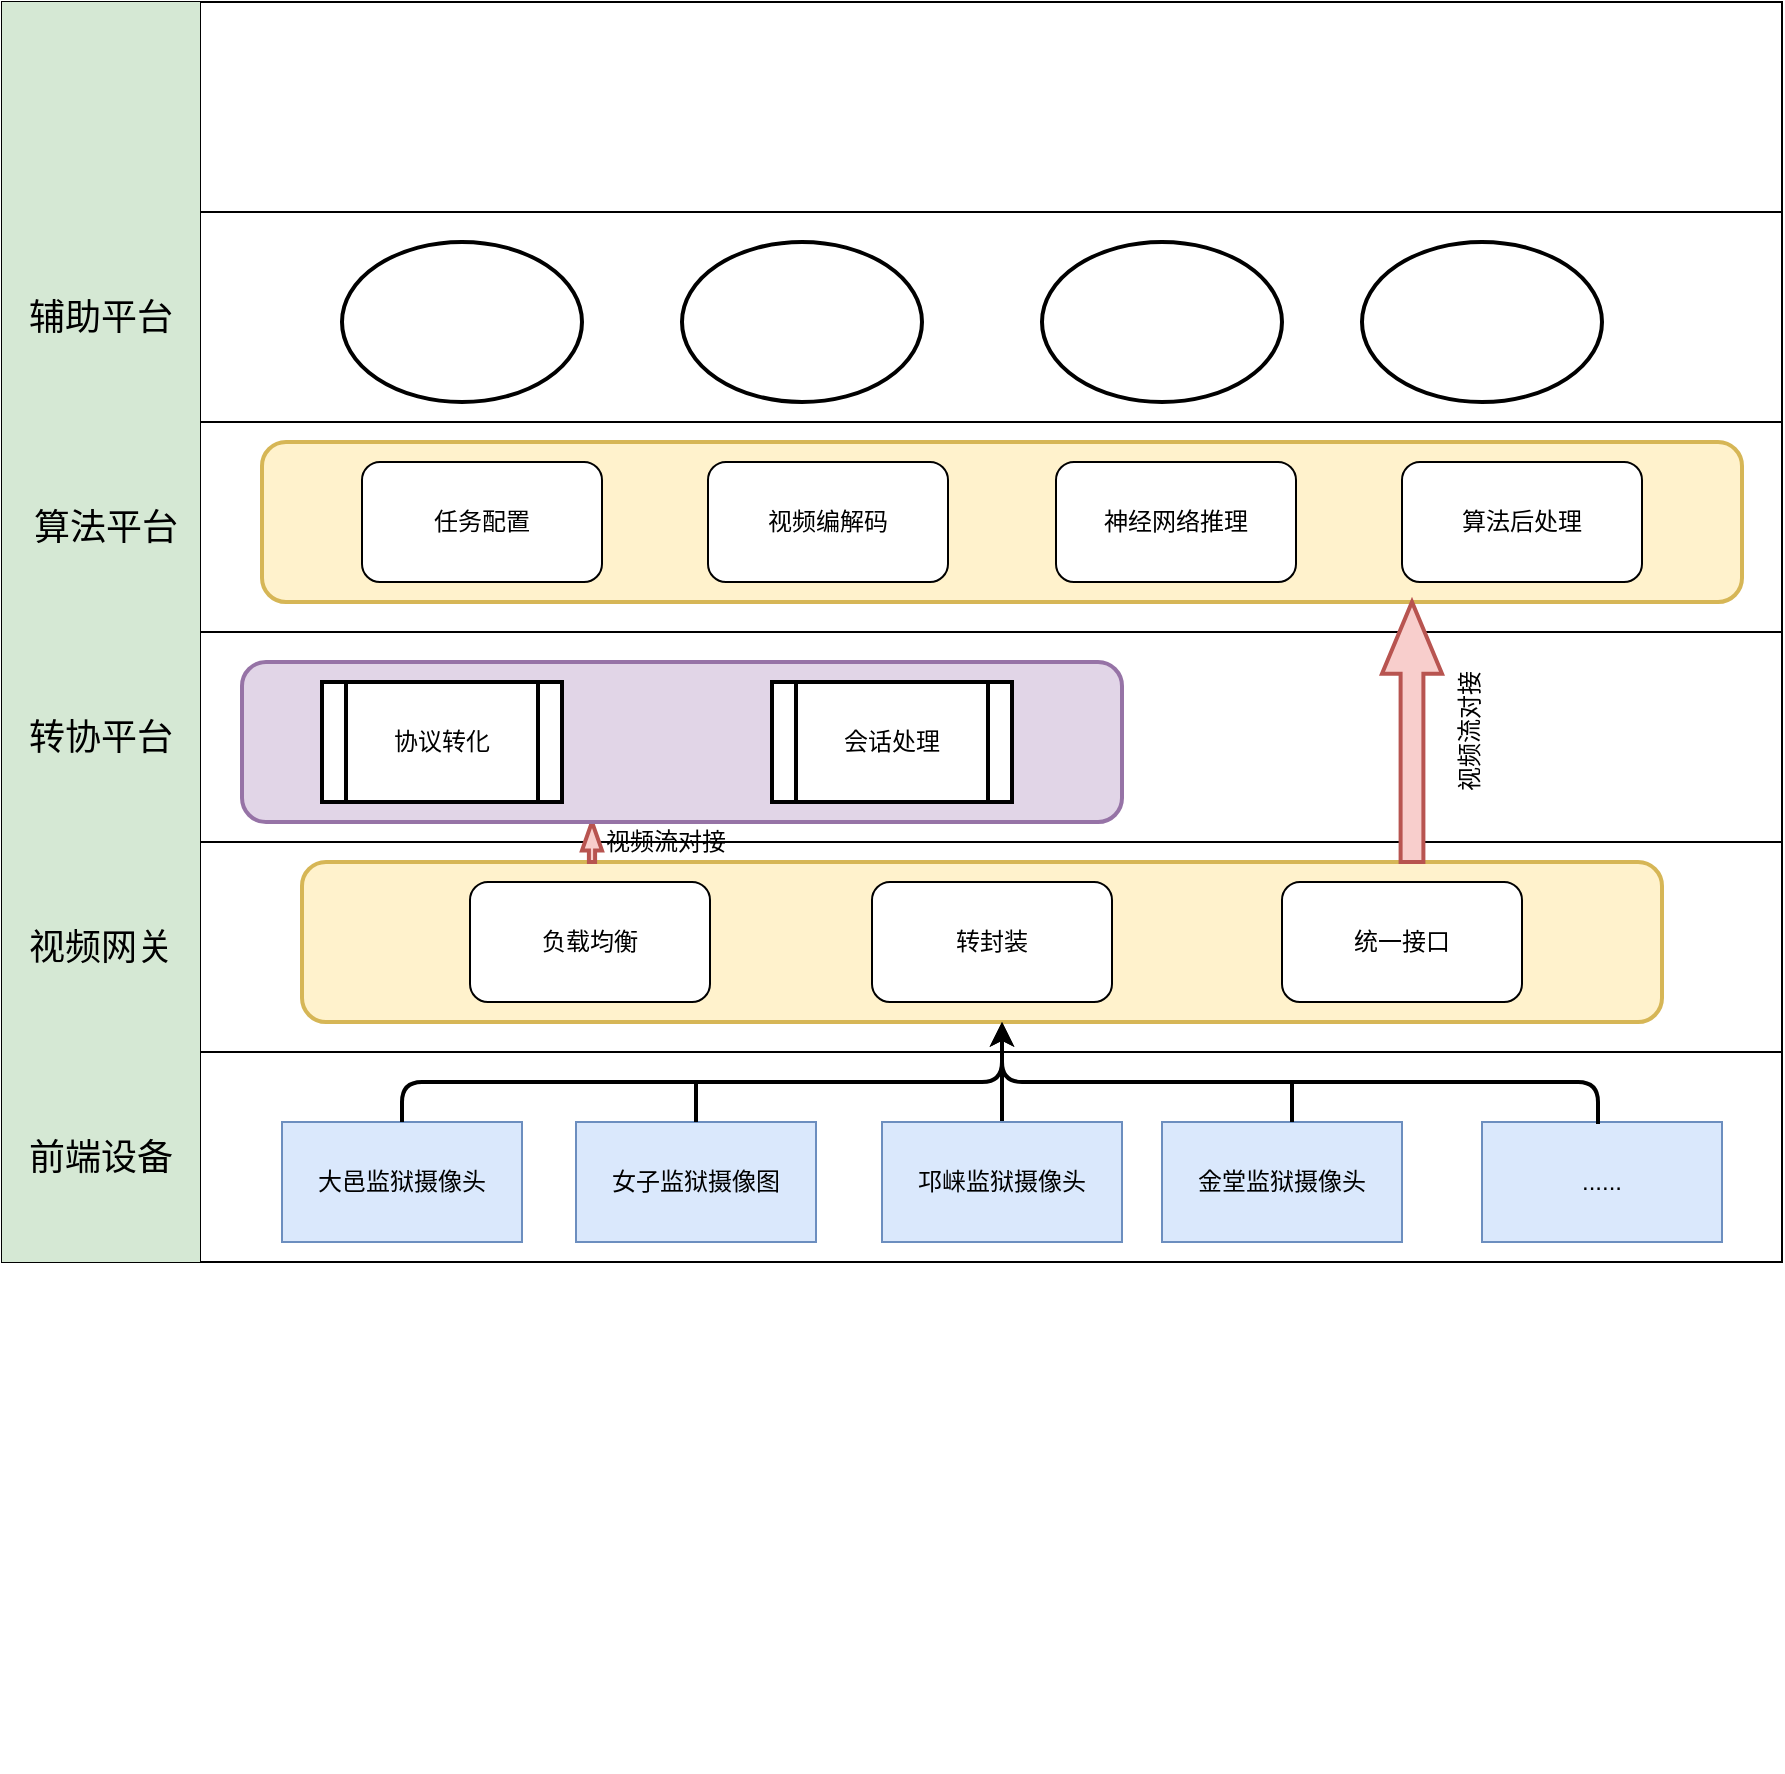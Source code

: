 <mxfile version="14.2.7" type="github">
  <diagram id="D-2z_8_pgRPWBL79dO9q" name="Page-1">
    <mxGraphModel dx="1188" dy="641" grid="1" gridSize="10" guides="1" tooltips="1" connect="1" arrows="1" fold="1" page="1" pageScale="1" pageWidth="827" pageHeight="1169" math="0" shadow="0">
      <root>
        <mxCell id="0" />
        <mxCell id="1" parent="0" />
        <mxCell id="4eO-JoHs9PXRpzJO3EP--6" value="" style="shape=table;html=1;whiteSpace=wrap;startSize=0;container=1;collapsible=0;childLayout=tableLayout;" vertex="1" parent="1">
          <mxGeometry x="60" y="70" width="890" height="630" as="geometry" />
        </mxCell>
        <mxCell id="4eO-JoHs9PXRpzJO3EP--7" value="" style="shape=partialRectangle;html=1;whiteSpace=wrap;collapsible=0;dropTarget=0;pointerEvents=0;top=0;left=0;bottom=0;right=0;points=[[0,0.5],[1,0.5]];portConstraint=eastwest;fillColor=none;sketch=0;" vertex="1" parent="4eO-JoHs9PXRpzJO3EP--6">
          <mxGeometry width="890" height="105" as="geometry" />
        </mxCell>
        <mxCell id="4eO-JoHs9PXRpzJO3EP--8" value="" style="shape=partialRectangle;html=1;whiteSpace=wrap;connectable=0;overflow=hidden;fillColor=#d5e8d4;top=0;left=0;bottom=0;right=0;strokeColor=#82b366;" vertex="1" parent="4eO-JoHs9PXRpzJO3EP--7">
          <mxGeometry width="99" height="105" as="geometry" />
        </mxCell>
        <mxCell id="4eO-JoHs9PXRpzJO3EP--9" value="" style="shape=partialRectangle;html=1;whiteSpace=wrap;connectable=0;overflow=hidden;fillColor=none;top=0;left=0;bottom=0;right=0;" vertex="1" parent="4eO-JoHs9PXRpzJO3EP--7">
          <mxGeometry x="99" width="791" height="105" as="geometry" />
        </mxCell>
        <mxCell id="4eO-JoHs9PXRpzJO3EP--10" value="" style="shape=partialRectangle;html=1;whiteSpace=wrap;collapsible=0;dropTarget=0;pointerEvents=0;fillColor=none;top=0;left=0;bottom=0;right=0;points=[[0,0.5],[1,0.5]];portConstraint=eastwest;" vertex="1" parent="4eO-JoHs9PXRpzJO3EP--6">
          <mxGeometry y="105" width="890" height="105" as="geometry" />
        </mxCell>
        <mxCell id="4eO-JoHs9PXRpzJO3EP--11" value="&lt;font style=&quot;font-size: 18px&quot;&gt;辅助平台&lt;/font&gt;" style="shape=partialRectangle;html=1;whiteSpace=wrap;connectable=0;overflow=hidden;fillColor=#d5e8d4;top=0;left=0;bottom=0;right=0;strokeColor=#82b366;" vertex="1" parent="4eO-JoHs9PXRpzJO3EP--10">
          <mxGeometry width="99" height="105" as="geometry" />
        </mxCell>
        <mxCell id="4eO-JoHs9PXRpzJO3EP--12" value="" style="shape=partialRectangle;html=1;whiteSpace=wrap;connectable=0;overflow=hidden;fillColor=none;top=0;left=0;bottom=0;right=0;" vertex="1" parent="4eO-JoHs9PXRpzJO3EP--10">
          <mxGeometry x="99" width="791" height="105" as="geometry" />
        </mxCell>
        <mxCell id="4eO-JoHs9PXRpzJO3EP--13" value="" style="shape=partialRectangle;html=1;whiteSpace=wrap;collapsible=0;dropTarget=0;pointerEvents=0;fillColor=none;top=0;left=0;bottom=0;right=0;points=[[0,0.5],[1,0.5]];portConstraint=eastwest;" vertex="1" parent="4eO-JoHs9PXRpzJO3EP--6">
          <mxGeometry y="210" width="890" height="105" as="geometry" />
        </mxCell>
        <mxCell id="4eO-JoHs9PXRpzJO3EP--14" value="&lt;font style=&quot;font-size: 18px&quot;&gt;&amp;nbsp;算法平台&lt;/font&gt;" style="shape=partialRectangle;html=1;whiteSpace=wrap;connectable=0;overflow=hidden;fillColor=#d5e8d4;top=0;left=0;bottom=0;right=0;strokeColor=#82b366;" vertex="1" parent="4eO-JoHs9PXRpzJO3EP--13">
          <mxGeometry width="99" height="105" as="geometry" />
        </mxCell>
        <mxCell id="4eO-JoHs9PXRpzJO3EP--15" value="" style="shape=partialRectangle;html=1;whiteSpace=wrap;connectable=0;overflow=hidden;fillColor=none;top=0;left=0;bottom=0;right=0;" vertex="1" parent="4eO-JoHs9PXRpzJO3EP--13">
          <mxGeometry x="99" width="791" height="105" as="geometry" />
        </mxCell>
        <mxCell id="4eO-JoHs9PXRpzJO3EP--16" value="" style="shape=partialRectangle;html=1;whiteSpace=wrap;collapsible=0;dropTarget=0;pointerEvents=0;fillColor=none;top=0;left=0;bottom=0;right=0;points=[[0,0.5],[1,0.5]];portConstraint=eastwest;" vertex="1" parent="4eO-JoHs9PXRpzJO3EP--6">
          <mxGeometry y="315" width="890" height="105" as="geometry" />
        </mxCell>
        <mxCell id="4eO-JoHs9PXRpzJO3EP--17" value="&lt;font style=&quot;font-size: 18px&quot;&gt;转协平台&lt;/font&gt;" style="shape=partialRectangle;html=1;whiteSpace=wrap;connectable=0;overflow=hidden;fillColor=#d5e8d4;top=0;left=0;bottom=0;right=0;strokeColor=#82b366;" vertex="1" parent="4eO-JoHs9PXRpzJO3EP--16">
          <mxGeometry width="99" height="105" as="geometry" />
        </mxCell>
        <mxCell id="4eO-JoHs9PXRpzJO3EP--18" value="" style="shape=partialRectangle;html=1;whiteSpace=wrap;connectable=0;overflow=hidden;fillColor=none;top=0;left=0;bottom=0;right=0;" vertex="1" parent="4eO-JoHs9PXRpzJO3EP--16">
          <mxGeometry x="99" width="791" height="105" as="geometry" />
        </mxCell>
        <mxCell id="4eO-JoHs9PXRpzJO3EP--19" value="" style="shape=partialRectangle;html=1;whiteSpace=wrap;collapsible=0;dropTarget=0;pointerEvents=0;fillColor=none;top=0;left=0;bottom=0;right=0;points=[[0,0.5],[1,0.5]];portConstraint=eastwest;" vertex="1" parent="4eO-JoHs9PXRpzJO3EP--6">
          <mxGeometry y="420" width="890" height="105" as="geometry" />
        </mxCell>
        <mxCell id="4eO-JoHs9PXRpzJO3EP--20" value="&lt;font style=&quot;font-size: 18px&quot;&gt;视频网关&lt;/font&gt;" style="shape=partialRectangle;html=1;whiteSpace=wrap;connectable=0;overflow=hidden;fillColor=#d5e8d4;top=0;left=0;bottom=0;right=0;strokeColor=#82b366;" vertex="1" parent="4eO-JoHs9PXRpzJO3EP--19">
          <mxGeometry width="99" height="105" as="geometry" />
        </mxCell>
        <mxCell id="4eO-JoHs9PXRpzJO3EP--21" value="" style="shape=partialRectangle;html=1;whiteSpace=wrap;connectable=0;overflow=hidden;fillColor=none;top=0;left=0;bottom=0;right=0;" vertex="1" parent="4eO-JoHs9PXRpzJO3EP--19">
          <mxGeometry x="99" width="791" height="105" as="geometry" />
        </mxCell>
        <mxCell id="4eO-JoHs9PXRpzJO3EP--22" value="" style="shape=partialRectangle;html=1;whiteSpace=wrap;collapsible=0;dropTarget=0;pointerEvents=0;fillColor=none;top=0;left=0;bottom=0;right=0;points=[[0,0.5],[1,0.5]];portConstraint=eastwest;" vertex="1" parent="4eO-JoHs9PXRpzJO3EP--6">
          <mxGeometry y="525" width="890" height="105" as="geometry" />
        </mxCell>
        <mxCell id="4eO-JoHs9PXRpzJO3EP--23" value="&lt;font style=&quot;font-size: 18px&quot;&gt;前端设备&lt;/font&gt;" style="shape=partialRectangle;html=1;whiteSpace=wrap;connectable=0;overflow=hidden;fillColor=#d5e8d4;top=0;left=0;bottom=0;right=0;strokeColor=#82b366;" vertex="1" parent="4eO-JoHs9PXRpzJO3EP--22">
          <mxGeometry width="99" height="105" as="geometry" />
        </mxCell>
        <mxCell id="4eO-JoHs9PXRpzJO3EP--24" value="" style="shape=partialRectangle;html=1;whiteSpace=wrap;connectable=0;overflow=hidden;fillColor=none;top=0;left=0;bottom=0;right=0;" vertex="1" parent="4eO-JoHs9PXRpzJO3EP--22">
          <mxGeometry x="99" width="791" height="105" as="geometry" />
        </mxCell>
        <mxCell id="4eO-JoHs9PXRpzJO3EP--25" value="" style="group" vertex="1" connectable="0" parent="1">
          <mxGeometry x="180" y="680" width="560" height="275" as="geometry" />
        </mxCell>
        <mxCell id="4eO-JoHs9PXRpzJO3EP--1" value="大邑监狱摄像头" style="rounded=0;whiteSpace=wrap;html=1;fillColor=#dae8fc;strokeColor=#6c8ebf;" vertex="1" parent="4eO-JoHs9PXRpzJO3EP--25">
          <mxGeometry x="20" y="-50" width="120" height="60" as="geometry" />
        </mxCell>
        <mxCell id="4eO-JoHs9PXRpzJO3EP--2" value="女子监狱摄像图" style="rounded=0;whiteSpace=wrap;html=1;fillColor=#dae8fc;strokeColor=#6c8ebf;" vertex="1" parent="4eO-JoHs9PXRpzJO3EP--25">
          <mxGeometry x="167" y="-50" width="120" height="60" as="geometry" />
        </mxCell>
        <mxCell id="4eO-JoHs9PXRpzJO3EP--4" value="金堂监狱摄像头" style="rounded=0;whiteSpace=wrap;html=1;fillColor=#dae8fc;strokeColor=#6c8ebf;" vertex="1" parent="4eO-JoHs9PXRpzJO3EP--25">
          <mxGeometry x="460" y="-50" width="120" height="60" as="geometry" />
        </mxCell>
        <mxCell id="4eO-JoHs9PXRpzJO3EP--37" value="" style="line;strokeWidth=2;direction=south;html=1;perimeter=backbonePerimeter;points=[];outlineConnect=0;" vertex="1" parent="4eO-JoHs9PXRpzJO3EP--25">
          <mxGeometry x="222" y="-70" width="10" height="20" as="geometry" />
        </mxCell>
        <mxCell id="4eO-JoHs9PXRpzJO3EP--34" value="......" style="rounded=0;whiteSpace=wrap;html=1;fillColor=#dae8fc;strokeColor=#6c8ebf;" vertex="1" parent="1">
          <mxGeometry x="800" y="630" width="120" height="60" as="geometry" />
        </mxCell>
        <mxCell id="4eO-JoHs9PXRpzJO3EP--41" value="" style="line;strokeWidth=2;direction=south;html=1;perimeter=backbonePerimeter;points=[];outlineConnect=0;" vertex="1" parent="1">
          <mxGeometry x="700" y="610" width="10" height="20" as="geometry" />
        </mxCell>
        <mxCell id="4eO-JoHs9PXRpzJO3EP--42" value="" style="rounded=1;whiteSpace=wrap;html=1;strokeWidth=2;fillColor=#fff2cc;strokeColor=#d6b656;" vertex="1" parent="1">
          <mxGeometry x="210" y="500" width="680" height="80" as="geometry" />
        </mxCell>
        <mxCell id="4eO-JoHs9PXRpzJO3EP--31" value="负载均衡" style="rounded=1;whiteSpace=wrap;html=1;" vertex="1" parent="1">
          <mxGeometry x="294" y="510" width="120" height="60" as="geometry" />
        </mxCell>
        <mxCell id="4eO-JoHs9PXRpzJO3EP--32" value="转封装" style="rounded=1;whiteSpace=wrap;html=1;" vertex="1" parent="1">
          <mxGeometry x="495" y="510" width="120" height="60" as="geometry" />
        </mxCell>
        <mxCell id="4eO-JoHs9PXRpzJO3EP--33" value="统一接口" style="rounded=1;whiteSpace=wrap;html=1;" vertex="1" parent="1">
          <mxGeometry x="700" y="510" width="120" height="60" as="geometry" />
        </mxCell>
        <mxCell id="4eO-JoHs9PXRpzJO3EP--43" value="" style="edgeStyle=segmentEdgeStyle;endArrow=classic;html=1;exitX=0.5;exitY=0;exitDx=0;exitDy=0;strokeWidth=2;" edge="1" parent="1" source="4eO-JoHs9PXRpzJO3EP--1">
          <mxGeometry width="50" height="50" relative="1" as="geometry">
            <mxPoint x="500" y="630" as="sourcePoint" />
            <mxPoint x="560" y="580" as="targetPoint" />
            <Array as="points">
              <mxPoint x="260" y="610" />
              <mxPoint x="560" y="610" />
              <mxPoint x="560" y="580" />
            </Array>
          </mxGeometry>
        </mxCell>
        <mxCell id="4eO-JoHs9PXRpzJO3EP--44" value="" style="edgeStyle=segmentEdgeStyle;endArrow=classic;html=1;strokeWidth=2;" edge="1" parent="1">
          <mxGeometry width="50" height="50" relative="1" as="geometry">
            <mxPoint x="858" y="631" as="sourcePoint" />
            <mxPoint x="560" y="580" as="targetPoint" />
            <Array as="points">
              <mxPoint x="858" y="631" />
              <mxPoint x="858" y="610" />
              <mxPoint x="560" y="610" />
            </Array>
          </mxGeometry>
        </mxCell>
        <mxCell id="4eO-JoHs9PXRpzJO3EP--67" value="" style="endArrow=none;html=1;strokeWidth=2;" edge="1" parent="1" source="4eO-JoHs9PXRpzJO3EP--3">
          <mxGeometry width="50" height="50" relative="1" as="geometry">
            <mxPoint x="490" y="640" as="sourcePoint" />
            <mxPoint x="560" y="600" as="targetPoint" />
          </mxGeometry>
        </mxCell>
        <mxCell id="4eO-JoHs9PXRpzJO3EP--3" value="邛崃监狱摄像头" style="rounded=0;whiteSpace=wrap;html=1;fillColor=#dae8fc;strokeColor=#6c8ebf;" vertex="1" parent="1">
          <mxGeometry x="500" y="630" width="120" height="60" as="geometry" />
        </mxCell>
        <mxCell id="4eO-JoHs9PXRpzJO3EP--72" value="视频流对接" style="verticalLabelPosition=middle;verticalAlign=middle;html=1;strokeWidth=2;shape=mxgraph.arrows2.arrow;dy=0.69;dx=14.23;notch=0;sketch=0;fillColor=#f8cecc;direction=north;strokeColor=#b85450;labelPosition=right;align=left;" vertex="1" parent="1">
          <mxGeometry x="350" y="480" width="10" height="20" as="geometry" />
        </mxCell>
        <mxCell id="4eO-JoHs9PXRpzJO3EP--73" value="" style="rounded=1;whiteSpace=wrap;html=1;strokeWidth=2;fillColor=#e1d5e7;strokeColor=#9673a6;" vertex="1" parent="1">
          <mxGeometry x="180" y="400" width="440" height="80" as="geometry" />
        </mxCell>
        <mxCell id="4eO-JoHs9PXRpzJO3EP--71" value="会话处理" style="shape=process;whiteSpace=wrap;html=1;backgroundOutline=1;sketch=0;strokeWidth=2;" vertex="1" parent="1">
          <mxGeometry x="445" y="410" width="120" height="60" as="geometry" />
        </mxCell>
        <mxCell id="4eO-JoHs9PXRpzJO3EP--70" value="协议转化" style="shape=process;whiteSpace=wrap;html=1;backgroundOutline=1;sketch=0;strokeWidth=2;" vertex="1" parent="1">
          <mxGeometry x="220" y="410" width="120" height="60" as="geometry" />
        </mxCell>
        <mxCell id="4eO-JoHs9PXRpzJO3EP--80" value="" style="rounded=1;whiteSpace=wrap;html=1;strokeWidth=2;fillColor=#fff2cc;strokeColor=#d6b656;" vertex="1" parent="1">
          <mxGeometry x="190" y="290" width="740" height="80" as="geometry" />
        </mxCell>
        <mxCell id="4eO-JoHs9PXRpzJO3EP--76" value="任务配置" style="rounded=1;whiteSpace=wrap;html=1;" vertex="1" parent="1">
          <mxGeometry x="240" y="300" width="120" height="60" as="geometry" />
        </mxCell>
        <mxCell id="4eO-JoHs9PXRpzJO3EP--77" value="视频编解码" style="rounded=1;whiteSpace=wrap;html=1;" vertex="1" parent="1">
          <mxGeometry x="413" y="300" width="120" height="60" as="geometry" />
        </mxCell>
        <mxCell id="4eO-JoHs9PXRpzJO3EP--78" value="神经网络推理" style="rounded=1;whiteSpace=wrap;html=1;" vertex="1" parent="1">
          <mxGeometry x="587" y="300" width="120" height="60" as="geometry" />
        </mxCell>
        <mxCell id="4eO-JoHs9PXRpzJO3EP--79" value="算法后处理" style="rounded=1;whiteSpace=wrap;html=1;" vertex="1" parent="1">
          <mxGeometry x="760" y="300" width="120" height="60" as="geometry" />
        </mxCell>
        <mxCell id="4eO-JoHs9PXRpzJO3EP--74" value="视频流对接" style="verticalLabelPosition=middle;verticalAlign=top;html=1;strokeWidth=2;shape=mxgraph.arrows2.arrow;dy=0.62;dx=35.86;notch=0;sketch=0;fillColor=#f8cecc;direction=north;strokeColor=#b85450;horizontal=0;labelPosition=right;align=center;" vertex="1" parent="1">
          <mxGeometry x="750" y="370" width="30" height="130" as="geometry" />
        </mxCell>
        <mxCell id="4eO-JoHs9PXRpzJO3EP--81" value="" style="ellipse;whiteSpace=wrap;html=1;sketch=0;strokeWidth=2;fillColor=none;align=center;" vertex="1" parent="1">
          <mxGeometry x="230" y="190" width="120" height="80" as="geometry" />
        </mxCell>
        <mxCell id="4eO-JoHs9PXRpzJO3EP--82" value="" style="ellipse;whiteSpace=wrap;html=1;sketch=0;strokeWidth=2;fillColor=none;align=center;" vertex="1" parent="1">
          <mxGeometry x="400" y="190" width="120" height="80" as="geometry" />
        </mxCell>
        <mxCell id="4eO-JoHs9PXRpzJO3EP--83" value="" style="ellipse;whiteSpace=wrap;html=1;sketch=0;strokeWidth=2;fillColor=none;align=center;" vertex="1" parent="1">
          <mxGeometry x="580" y="190" width="120" height="80" as="geometry" />
        </mxCell>
        <mxCell id="4eO-JoHs9PXRpzJO3EP--84" value="" style="ellipse;whiteSpace=wrap;html=1;sketch=0;strokeWidth=2;fillColor=none;align=center;" vertex="1" parent="1">
          <mxGeometry x="740" y="190" width="120" height="80" as="geometry" />
        </mxCell>
      </root>
    </mxGraphModel>
  </diagram>
</mxfile>
